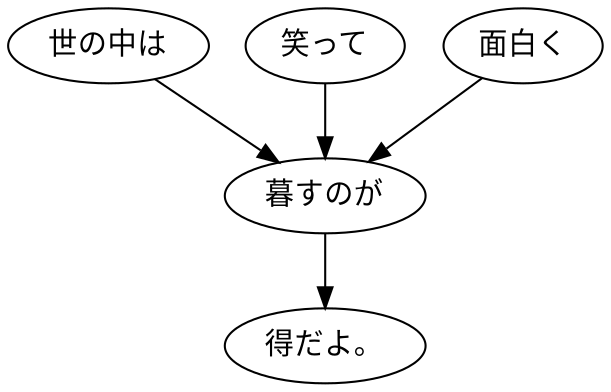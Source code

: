 digraph graph5304 {
	node0 [label="世の中は"];
	node1 [label="笑って"];
	node2 [label="面白く"];
	node3 [label="暮すのが"];
	node4 [label="得だよ。"];
	node0 -> node3;
	node1 -> node3;
	node2 -> node3;
	node3 -> node4;
}
